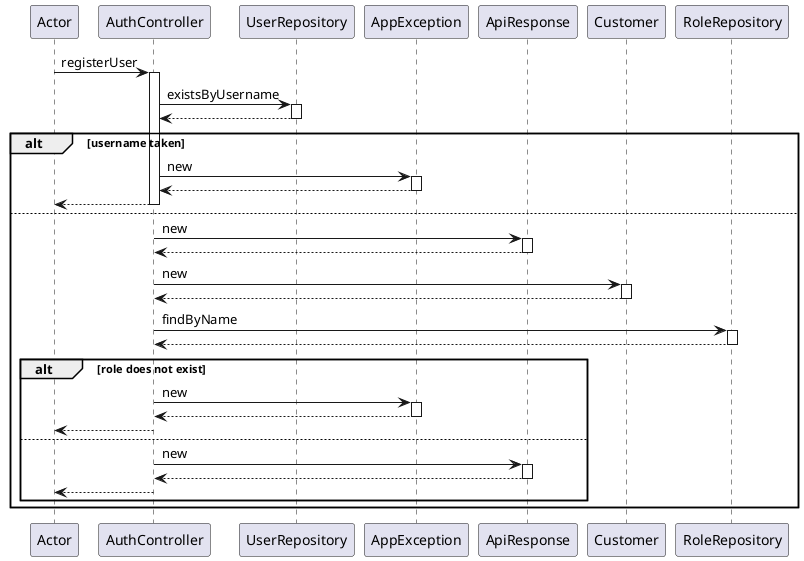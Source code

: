@startuml
participant Actor
Actor -> AuthController : registerUser
activate AuthController
AuthController -> UserRepository : existsByUsername
activate UserRepository
UserRepository --> AuthController
deactivate UserRepository

alt username taken

AuthController -> AppException : new
activate AppException
AppException --> AuthController
deactivate AppException
AuthController --> Actor
deactivate AuthController

else 

AuthController -> ApiResponse : new
activate ApiResponse
ApiResponse --> AuthController
deactivate ApiResponse
AuthController -> Customer : new
activate Customer
Customer --> AuthController
deactivate Customer
AuthController -> RoleRepository : findByName
activate RoleRepository
RoleRepository --> AuthController
deactivate RoleRepository

alt role does not exist

AuthController -> AppException : new
activate AppException
AppException --> AuthController
deactivate AppException
AuthController --> Actor
deactivate AuthController

else 


AuthController -> ApiResponse : new
activate ApiResponse
ApiResponse --> AuthController
deactivate ApiResponse
AuthController --> Actor

end
end
@enduml